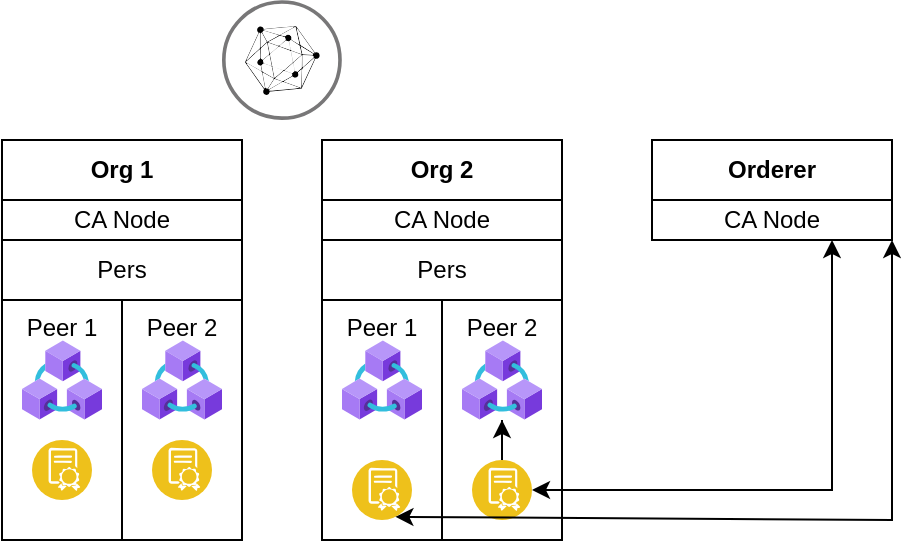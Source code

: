 <mxfile version="16.5.1" type="device"><diagram id="WXibd1CbrtttbALWFBSp" name="Page-1"><mxGraphModel dx="1102" dy="857" grid="1" gridSize="10" guides="1" tooltips="1" connect="1" arrows="1" fold="1" page="1" pageScale="1" pageWidth="850" pageHeight="1100" math="0" shadow="0"><root><mxCell id="0"/><mxCell id="1" parent="0"/><mxCell id="zkPZ2H9gwzKZjQWetD3Q-10" value="Orderer" style="rounded=0;whiteSpace=wrap;html=1;fontStyle=1" vertex="1" parent="1"><mxGeometry x="365" y="200" width="120" height="30" as="geometry"/></mxCell><mxCell id="zkPZ2H9gwzKZjQWetD3Q-11" value="CA Node" style="rounded=0;whiteSpace=wrap;html=1;" vertex="1" parent="1"><mxGeometry x="365" y="230" width="120" height="20" as="geometry"/></mxCell><mxCell id="zkPZ2H9gwzKZjQWetD3Q-13" value="" style="aspect=fixed;perimeter=ellipsePerimeter;html=1;align=center;shadow=0;dashed=0;fontColor=#4277BB;labelBackgroundColor=#ffffff;fontSize=12;spacingTop=3;image;image=img/lib/ibm/blockchain/hyperledger_fabric.svg;" vertex="1" parent="1"><mxGeometry x="150" y="130" width="60" height="60" as="geometry"/></mxCell><mxCell id="zkPZ2H9gwzKZjQWetD3Q-19" value="" style="group" vertex="1" connectable="0" parent="1"><mxGeometry x="200" y="200" width="120" height="200" as="geometry"/></mxCell><mxCell id="zkPZ2H9gwzKZjQWetD3Q-7" value="Org 2" style="rounded=0;whiteSpace=wrap;html=1;fontStyle=1" vertex="1" parent="zkPZ2H9gwzKZjQWetD3Q-19"><mxGeometry width="120" height="30" as="geometry"/></mxCell><mxCell id="zkPZ2H9gwzKZjQWetD3Q-8" value="Pers" style="rounded=0;whiteSpace=wrap;html=1;" vertex="1" parent="zkPZ2H9gwzKZjQWetD3Q-19"><mxGeometry y="50" width="120" height="30" as="geometry"/></mxCell><mxCell id="zkPZ2H9gwzKZjQWetD3Q-9" value="CA Node" style="rounded=0;whiteSpace=wrap;html=1;" vertex="1" parent="zkPZ2H9gwzKZjQWetD3Q-19"><mxGeometry y="30" width="120" height="20" as="geometry"/></mxCell><mxCell id="zkPZ2H9gwzKZjQWetD3Q-15" value="Peer 2" style="rounded=0;whiteSpace=wrap;html=1;verticalAlign=top;" vertex="1" parent="zkPZ2H9gwzKZjQWetD3Q-19"><mxGeometry x="60" y="80" width="60" height="120" as="geometry"/></mxCell><mxCell id="zkPZ2H9gwzKZjQWetD3Q-14" value="Peer 1" style="rounded=0;whiteSpace=wrap;html=1;verticalAlign=top;" vertex="1" parent="zkPZ2H9gwzKZjQWetD3Q-19"><mxGeometry y="80" width="60" height="120" as="geometry"/></mxCell><mxCell id="zkPZ2H9gwzKZjQWetD3Q-12" value="" style="aspect=fixed;html=1;points=[];align=center;image;fontSize=12;image=img/lib/azure2/blockchain/Azure_Blockchain_Service.svg;" vertex="1" parent="zkPZ2H9gwzKZjQWetD3Q-19"><mxGeometry x="70" y="100" width="40" height="40" as="geometry"/></mxCell><mxCell id="zkPZ2H9gwzKZjQWetD3Q-16" value="" style="aspect=fixed;html=1;points=[];align=center;image;fontSize=12;image=img/lib/azure2/blockchain/Azure_Blockchain_Service.svg;" vertex="1" parent="zkPZ2H9gwzKZjQWetD3Q-19"><mxGeometry x="10" y="100" width="40" height="40" as="geometry"/></mxCell><mxCell id="zkPZ2H9gwzKZjQWetD3Q-17" value="" style="aspect=fixed;perimeter=ellipsePerimeter;html=1;align=center;shadow=0;dashed=0;fontColor=#4277BB;labelBackgroundColor=#ffffff;fontSize=12;spacingTop=3;image;image=img/lib/ibm/blockchain/smart_contract.svg;" vertex="1" parent="zkPZ2H9gwzKZjQWetD3Q-19"><mxGeometry x="15" y="160" width="30" height="30" as="geometry"/></mxCell><mxCell id="zkPZ2H9gwzKZjQWetD3Q-31" style="edgeStyle=orthogonalEdgeStyle;rounded=0;orthogonalLoop=1;jettySize=auto;html=1;exitX=0.5;exitY=0;exitDx=0;exitDy=0;" edge="1" parent="zkPZ2H9gwzKZjQWetD3Q-19" source="zkPZ2H9gwzKZjQWetD3Q-18" target="zkPZ2H9gwzKZjQWetD3Q-12"><mxGeometry relative="1" as="geometry"/></mxCell><mxCell id="zkPZ2H9gwzKZjQWetD3Q-18" value="" style="aspect=fixed;perimeter=ellipsePerimeter;html=1;align=center;shadow=0;dashed=0;fontColor=#4277BB;labelBackgroundColor=#ffffff;fontSize=12;spacingTop=3;image;image=img/lib/ibm/blockchain/smart_contract.svg;" vertex="1" parent="zkPZ2H9gwzKZjQWetD3Q-19"><mxGeometry x="75" y="160" width="30" height="30" as="geometry"/></mxCell><mxCell id="zkPZ2H9gwzKZjQWetD3Q-20" value="" style="group" vertex="1" connectable="0" parent="1"><mxGeometry x="40" y="200" width="120" height="200" as="geometry"/></mxCell><mxCell id="zkPZ2H9gwzKZjQWetD3Q-21" value="Org 1" style="rounded=0;whiteSpace=wrap;html=1;fontStyle=1" vertex="1" parent="zkPZ2H9gwzKZjQWetD3Q-20"><mxGeometry width="120" height="30" as="geometry"/></mxCell><mxCell id="zkPZ2H9gwzKZjQWetD3Q-22" value="Pers" style="rounded=0;whiteSpace=wrap;html=1;" vertex="1" parent="zkPZ2H9gwzKZjQWetD3Q-20"><mxGeometry y="50" width="120" height="30" as="geometry"/></mxCell><mxCell id="zkPZ2H9gwzKZjQWetD3Q-23" value="CA Node" style="rounded=0;whiteSpace=wrap;html=1;" vertex="1" parent="zkPZ2H9gwzKZjQWetD3Q-20"><mxGeometry y="30" width="120" height="20" as="geometry"/></mxCell><mxCell id="zkPZ2H9gwzKZjQWetD3Q-24" value="Peer 2" style="rounded=0;whiteSpace=wrap;html=1;verticalAlign=top;" vertex="1" parent="zkPZ2H9gwzKZjQWetD3Q-20"><mxGeometry x="60" y="80" width="60" height="120" as="geometry"/></mxCell><mxCell id="zkPZ2H9gwzKZjQWetD3Q-25" value="Peer 1" style="rounded=0;whiteSpace=wrap;html=1;verticalAlign=top;" vertex="1" parent="zkPZ2H9gwzKZjQWetD3Q-20"><mxGeometry y="80" width="60" height="120" as="geometry"/></mxCell><mxCell id="zkPZ2H9gwzKZjQWetD3Q-26" value="" style="aspect=fixed;html=1;points=[];align=center;image;fontSize=12;image=img/lib/azure2/blockchain/Azure_Blockchain_Service.svg;" vertex="1" parent="zkPZ2H9gwzKZjQWetD3Q-20"><mxGeometry x="70" y="100" width="40" height="40" as="geometry"/></mxCell><mxCell id="zkPZ2H9gwzKZjQWetD3Q-27" value="" style="aspect=fixed;html=1;points=[];align=center;image;fontSize=12;image=img/lib/azure2/blockchain/Azure_Blockchain_Service.svg;" vertex="1" parent="zkPZ2H9gwzKZjQWetD3Q-20"><mxGeometry x="10" y="100" width="40" height="40" as="geometry"/></mxCell><mxCell id="zkPZ2H9gwzKZjQWetD3Q-28" value="" style="aspect=fixed;perimeter=ellipsePerimeter;html=1;align=center;shadow=0;dashed=0;fontColor=#4277BB;labelBackgroundColor=#ffffff;fontSize=12;spacingTop=3;image;image=img/lib/ibm/blockchain/smart_contract.svg;" vertex="1" parent="zkPZ2H9gwzKZjQWetD3Q-20"><mxGeometry x="15" y="150" width="30" height="30" as="geometry"/></mxCell><mxCell id="zkPZ2H9gwzKZjQWetD3Q-29" value="" style="aspect=fixed;perimeter=ellipsePerimeter;html=1;align=center;shadow=0;dashed=0;fontColor=#4277BB;labelBackgroundColor=#ffffff;fontSize=12;spacingTop=3;image;image=img/lib/ibm/blockchain/smart_contract.svg;" vertex="1" parent="zkPZ2H9gwzKZjQWetD3Q-20"><mxGeometry x="75" y="150" width="30" height="30" as="geometry"/></mxCell><mxCell id="zkPZ2H9gwzKZjQWetD3Q-30" value="" style="endArrow=classic;startArrow=classic;html=1;rounded=0;entryX=0.75;entryY=1;entryDx=0;entryDy=0;exitX=1;exitY=0.5;exitDx=0;exitDy=0;" edge="1" parent="1" source="zkPZ2H9gwzKZjQWetD3Q-18" target="zkPZ2H9gwzKZjQWetD3Q-11"><mxGeometry width="50" height="50" relative="1" as="geometry"><mxPoint x="400" y="460" as="sourcePoint"/><mxPoint x="450" y="410" as="targetPoint"/><Array as="points"><mxPoint x="455" y="375"/></Array></mxGeometry></mxCell><mxCell id="zkPZ2H9gwzKZjQWetD3Q-32" value="" style="endArrow=classic;startArrow=classic;html=1;rounded=0;entryX=1;entryY=1;entryDx=0;entryDy=0;exitX=0.75;exitY=1;exitDx=0;exitDy=0;" edge="1" parent="1" source="zkPZ2H9gwzKZjQWetD3Q-17" target="zkPZ2H9gwzKZjQWetD3Q-11"><mxGeometry width="50" height="50" relative="1" as="geometry"><mxPoint x="315" y="385" as="sourcePoint"/><mxPoint x="465" y="260" as="targetPoint"/><Array as="points"><mxPoint x="485" y="390"/></Array></mxGeometry></mxCell></root></mxGraphModel></diagram></mxfile>